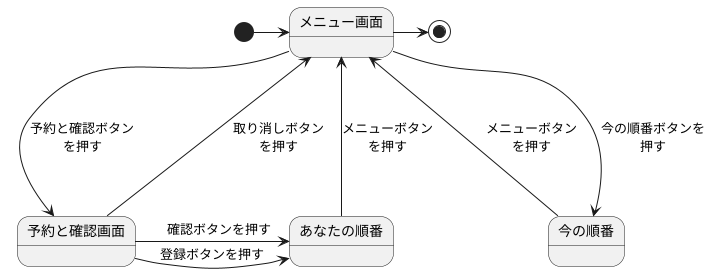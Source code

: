 @startuml 演習6-3
    [*]-right->メニュー画面
    メニュー画面--down->予約と確認画面: 予約と確認ボタン\nを押す
    メニュー画面<-up--予約と確認画面: 取り消しボタン\nを押す
    メニュー画面<-up--あなたの順番: メニューボタン\nを押す
    予約と確認画面--right->あなたの順番: 登録ボタンを押す
    予約と確認画面--right->あなたの順番:　確認ボタンを押す
    メニュー画面<-up--今の順番: メニューボタン\nを押す
    メニュー画面--down->今の順番: 今の順番ボタンを\n押す
    メニュー画面-right->[*]
@enduml